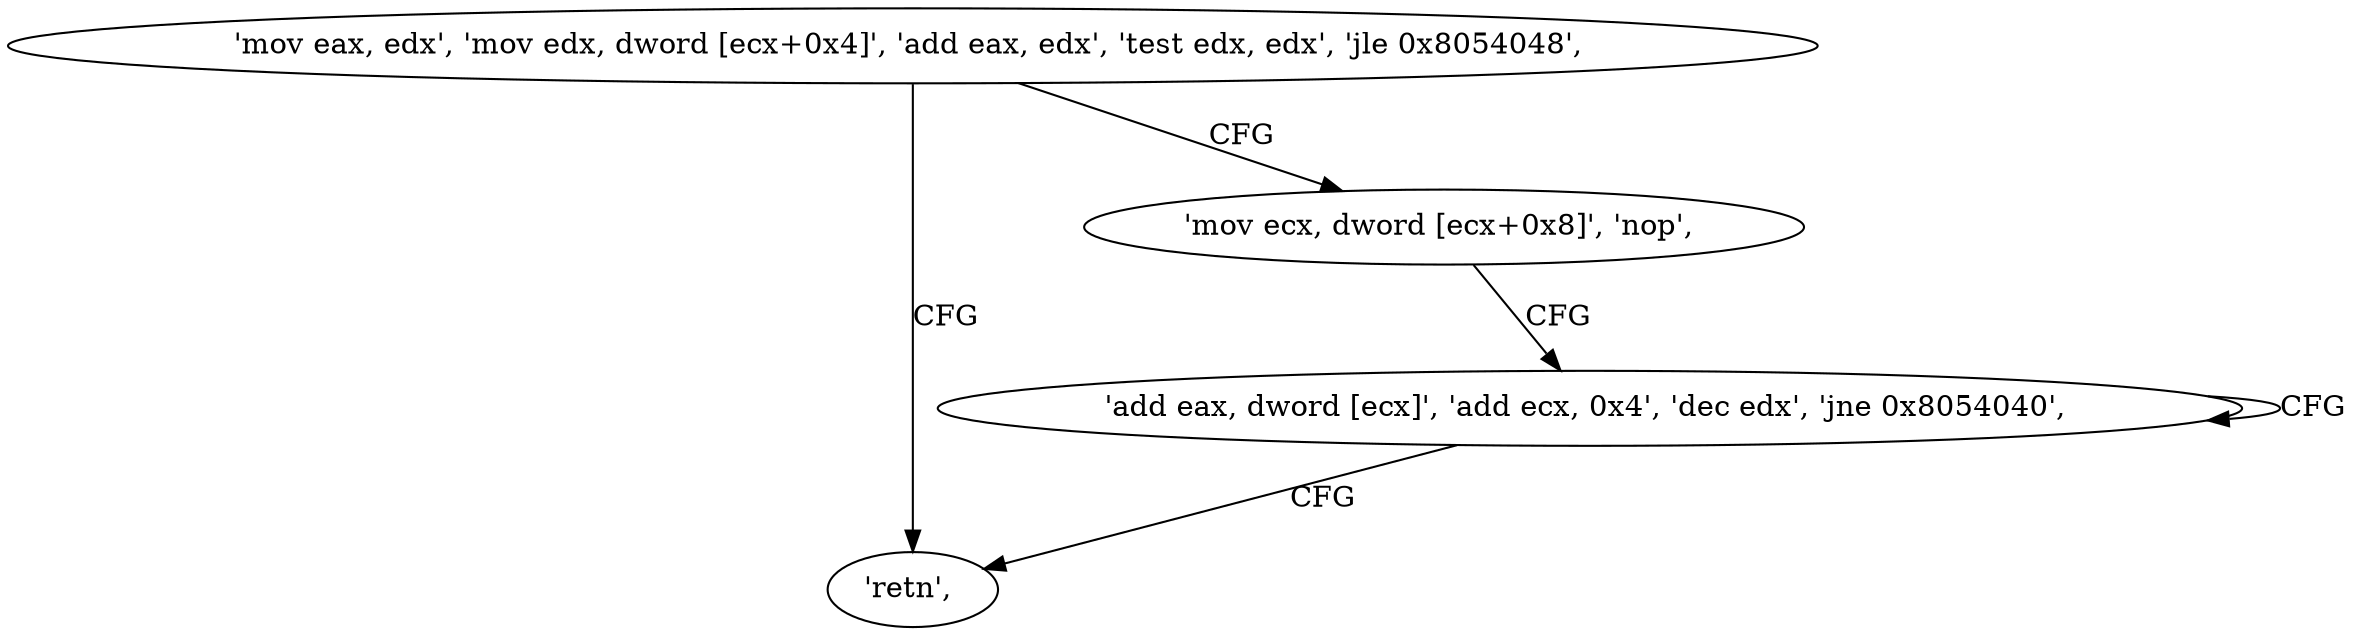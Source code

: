 digraph "func" {
"134561840" [label = "'mov eax, edx', 'mov edx, dword [ecx+0x4]', 'add eax, edx', 'test edx, edx', 'jle 0x8054048', " ]
"134561864" [label = "'retn', " ]
"134561851" [label = "'mov ecx, dword [ecx+0x8]', 'nop', " ]
"134561856" [label = "'add eax, dword [ecx]', 'add ecx, 0x4', 'dec edx', 'jne 0x8054040', " ]
"134561840" -> "134561864" [ label = "CFG" ]
"134561840" -> "134561851" [ label = "CFG" ]
"134561851" -> "134561856" [ label = "CFG" ]
"134561856" -> "134561856" [ label = "CFG" ]
"134561856" -> "134561864" [ label = "CFG" ]
}
